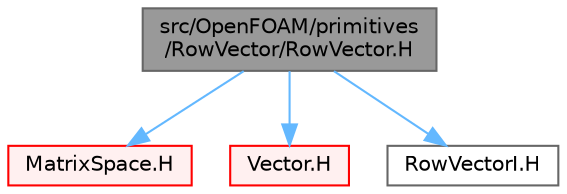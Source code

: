 digraph "src/OpenFOAM/primitives/RowVector/RowVector.H"
{
 // LATEX_PDF_SIZE
  bgcolor="transparent";
  edge [fontname=Helvetica,fontsize=10,labelfontname=Helvetica,labelfontsize=10];
  node [fontname=Helvetica,fontsize=10,shape=box,height=0.2,width=0.4];
  Node1 [id="Node000001",label="src/OpenFOAM/primitives\l/RowVector/RowVector.H",height=0.2,width=0.4,color="gray40", fillcolor="grey60", style="filled", fontcolor="black",tooltip=" "];
  Node1 -> Node2 [id="edge1_Node000001_Node000002",color="steelblue1",style="solid",tooltip=" "];
  Node2 [id="Node000002",label="MatrixSpace.H",height=0.2,width=0.4,color="red", fillcolor="#FFF0F0", style="filled",URL="$MatrixSpace_8H.html",tooltip=" "];
  Node1 -> Node77 [id="edge2_Node000001_Node000077",color="steelblue1",style="solid",tooltip=" "];
  Node77 [id="Node000077",label="Vector.H",height=0.2,width=0.4,color="red", fillcolor="#FFF0F0", style="filled",URL="$Vector_8H.html",tooltip=" "];
  Node1 -> Node80 [id="edge3_Node000001_Node000080",color="steelblue1",style="solid",tooltip=" "];
  Node80 [id="Node000080",label="RowVectorI.H",height=0.2,width=0.4,color="grey40", fillcolor="white", style="filled",URL="$RowVectorI_8H.html",tooltip=" "];
}
